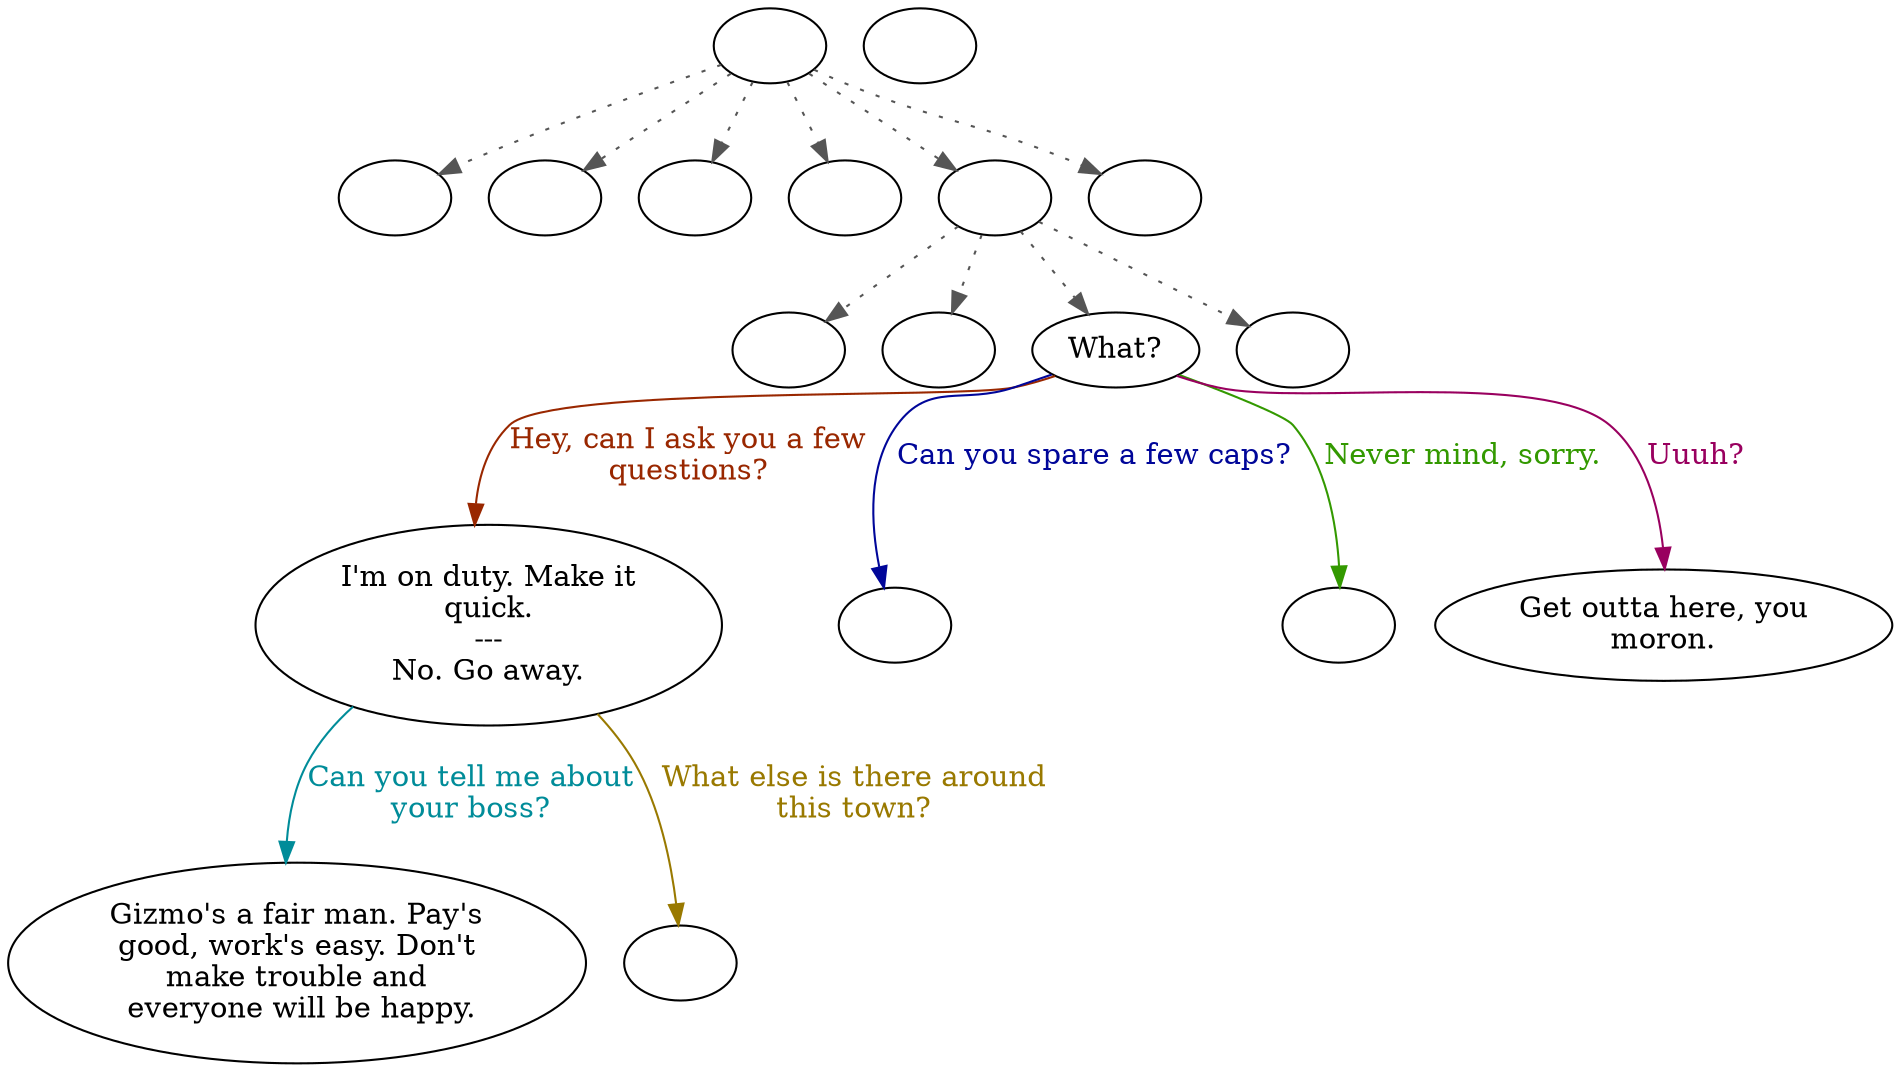 digraph GIZGUARD {
  "start" [style=filled       fillcolor="#FFFFFF"       color="#000000"]
  "start" -> "critter_p_proc" [style=dotted color="#555555"]
  "start" -> "destroy_p_proc" [style=dotted color="#555555"]
  "start" -> "map_enter_p_proc" [style=dotted color="#555555"]
  "start" -> "pickup_p_proc" [style=dotted color="#555555"]
  "start" -> "talk_p_proc" [style=dotted color="#555555"]
  "start" -> "timed_event_p_proc" [style=dotted color="#555555"]
  "start" [label=""]
  "critter_p_proc" [style=filled       fillcolor="#FFFFFF"       color="#000000"]
  "critter_p_proc" [label=""]
  "destroy_p_proc" [style=filled       fillcolor="#FFFFFF"       color="#000000"]
  "destroy_p_proc" [label=""]
  "map_enter_p_proc" [style=filled       fillcolor="#FFFFFF"       color="#000000"]
  "map_enter_p_proc" [label=""]
  "pickup_p_proc" [style=filled       fillcolor="#FFFFFF"       color="#000000"]
  "pickup_p_proc" [label=""]
  "talk_p_proc" [style=filled       fillcolor="#FFFFFF"       color="#000000"]
  "talk_p_proc" -> "GizGuard00" [style=dotted color="#555555"]
  "talk_p_proc" -> "GizGuard01" [style=dotted color="#555555"]
  "talk_p_proc" -> "GizGuard02" [style=dotted color="#555555"]
  "talk_p_proc" -> "GizGuard07" [style=dotted color="#555555"]
  "talk_p_proc" [label=""]
  "timed_event_p_proc" [style=filled       fillcolor="#FFFFFF"       color="#000000"]
  "timed_event_p_proc" [label=""]
  "damage_p_proc" [style=filled       fillcolor="#FFFFFF"       color="#000000"]
  "damage_p_proc" [label=""]
  "GizGuard00" [style=filled       fillcolor="#FFFFFF"       color="#000000"]
  "GizGuard00" [label=""]
  "GizGuard01" [style=filled       fillcolor="#FFFFFF"       color="#000000"]
  "GizGuard01" [label=""]
  "GizGuard02" [style=filled       fillcolor="#FFFFFF"       color="#000000"]
  "GizGuard02" [label="What?"]
  "GizGuard02" -> "GizGuard03" [label="Hey, can I ask you a few\nquestions?" color="#992700" fontcolor="#992700"]
  "GizGuard02" -> "GizGuard04" [label="Can you spare a few caps?" color="#000699" fontcolor="#000699"]
  "GizGuard02" -> "GizGuardEnd" [label="Never mind, sorry." color="#339900" fontcolor="#339900"]
  "GizGuard02" -> "GizGuard08" [label="Uuuh?" color="#99005F" fontcolor="#99005F"]
  "GizGuard03" [style=filled       fillcolor="#FFFFFF"       color="#000000"]
  "GizGuard03" [label="I'm on duty. Make it\nquick.\n---\nNo. Go away."]
  "GizGuard03" -> "GizGuard05" [label="Can you tell me about\nyour boss?" color="#008C99" fontcolor="#008C99"]
  "GizGuard03" -> "GizGuard06" [label="What else is there around\nthis town?" color="#997900" fontcolor="#997900"]
  "GizGuard04" [style=filled       fillcolor="#FFFFFF"       color="#000000"]
  "GizGuard04" [label=""]
  "GizGuard05" [style=filled       fillcolor="#FFFFFF"       color="#000000"]
  "GizGuard05" [label="Gizmo's a fair man. Pay's\ngood, work's easy. Don't\nmake trouble and\n everyone will be happy."]
  "GizGuard06" [style=filled       fillcolor="#FFFFFF"       color="#000000"]
  "GizGuard06" [label=""]
  "GizGuard07" [style=filled       fillcolor="#FFFFFF"       color="#000000"]
  "GizGuard07" [label=""]
  "GizGuard08" [style=filled       fillcolor="#FFFFFF"       color="#000000"]
  "GizGuard08" [label="Get outta here, you\nmoron."]
  "GizGuardEnd" [style=filled       fillcolor="#FFFFFF"       color="#000000"]
  "GizGuardEnd" [label=""]
}
